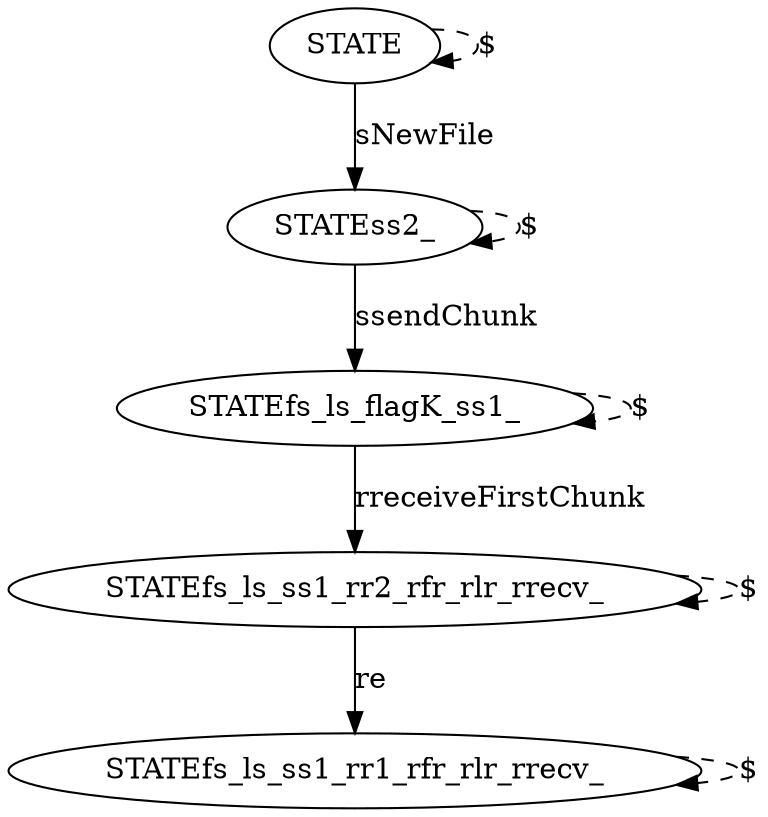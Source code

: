 digraph model {

    STATE -> STATE [style=dashed,label = "$"];
    STATE -> STATEss2_ [label = "sNewFile"];
    STATEss2_ -> STATEss2_ [style=dashed,label = "$"];
    STATEss2_ -> STATEfs_ls_flagK_ss1_ [label = "ssendChunk"];
    STATEfs_ls_flagK_ss1_ -> STATEfs_ls_flagK_ss1_ [style=dashed,label = "$"];
    STATEfs_ls_flagK_ss1_ -> STATEfs_ls_ss1_rr2_rfr_rlr_rrecv_ [label = "rreceiveFirstChunk"];
    STATEfs_ls_ss1_rr2_rfr_rlr_rrecv_ -> STATEfs_ls_ss1_rr2_rfr_rlr_rrecv_ [style=dashed,label = "$"];
    STATEfs_ls_ss1_rr2_rfr_rlr_rrecv_ -> STATEfs_ls_ss1_rr1_rfr_rlr_rrecv_ [label = "re"];
    STATEfs_ls_ss1_rr1_rfr_rlr_rrecv_ -> STATEfs_ls_ss1_rr1_rfr_rlr_rrecv_ [style=dashed,label = "$"];

}